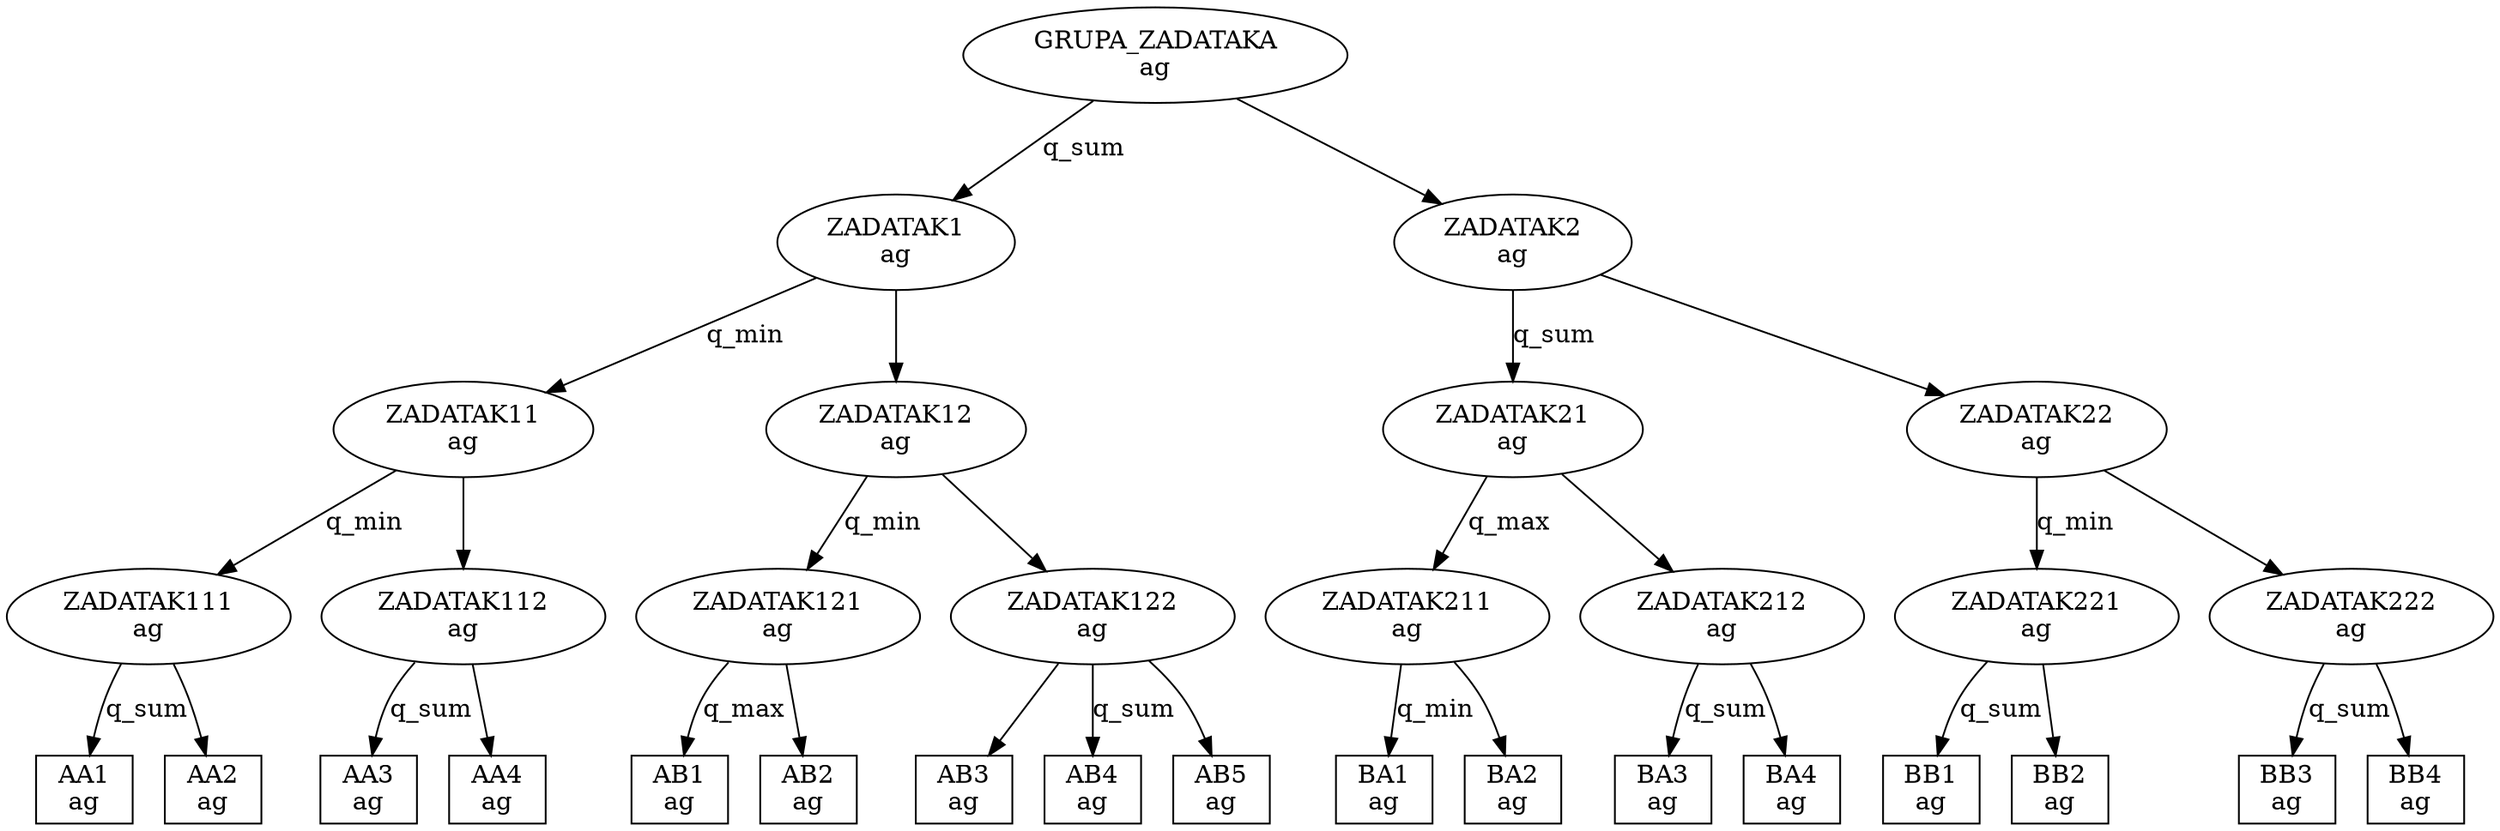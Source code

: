 digraph BST {
	"GRUPA_ZADATAKA" [label="GRUPA_ZADATAKA\nag"]
	"GRUPA_ZADATAKA" -> "ZADATAK1" [label="q_sum"];
	"GRUPA_ZADATAKA" -> "ZADATAK2";
	"ZADATAK1" [label="ZADATAK1\nag"]
	"ZADATAK1" -> "ZADATAK11" [label="q_min"];
	"ZADATAK1" -> "ZADATAK12";
	"ZADATAK11" [label="ZADATAK11\nag"]
	"ZADATAK11" -> "ZADATAK111" [label="q_min"];
	"ZADATAK11" -> "ZADATAK112";
	"ZADATAK111" [label="ZADATAK111\nag"]
	"ZADATAK111" -> "AA1" [label="q_sum"];
	"ZADATAK111" -> "AA2";
	"AA1" [label="AA1\nag",shape=box]
	"AA2" [label="AA2\nag",shape=box]
	"ZADATAK112" [label="ZADATAK112\nag"]
	"ZADATAK112" -> "AA3" [label="q_sum"];
	"ZADATAK112" -> "AA4";
	"AA3" [label="AA3\nag",shape=box]
	"AA4" [label="AA4\nag",shape=box]
	"ZADATAK12" [label="ZADATAK12\nag"]
	"ZADATAK12" -> "ZADATAK121" [label="q_min"];
	"ZADATAK12" -> "ZADATAK122";
	"ZADATAK121" [label="ZADATAK121\nag"]
	"ZADATAK121" -> "AB1" [label="q_max"];
	"ZADATAK121" -> "AB2";
	"AB1" [label="AB1\nag",shape=box]
	"AB2" [label="AB2\nag",shape=box]
	"ZADATAK122" [label="ZADATAK122\nag"]
	"ZADATAK122" -> "AB3";
	"ZADATAK122" -> "AB4" [label="q_sum"];
	"ZADATAK122" -> "AB5";
	"AB3" [label="AB3\nag",shape=box]
	"AB4" [label="AB4\nag",shape=box]
	"AB5" [label="AB5\nag",shape=box]
	"ZADATAK2" [label="ZADATAK2\nag"]
	"ZADATAK2" -> "ZADATAK21" [label="q_sum"];
	"ZADATAK2" -> "ZADATAK22";
	"ZADATAK21" [label="ZADATAK21\nag"]
	"ZADATAK21" -> "ZADATAK211" [label="q_max"];
	"ZADATAK21" -> "ZADATAK212";
	"ZADATAK211" [label="ZADATAK211\nag"]
	"ZADATAK211" -> "BA1" [label="q_min"];
	"ZADATAK211" -> "BA2";
	"BA1" [label="BA1\nag",shape=box]
	"BA2" [label="BA2\nag",shape=box]
	"ZADATAK212" [label="ZADATAK212\nag"]
	"ZADATAK212" -> "BA3" [label="q_sum"];
	"ZADATAK212" -> "BA4";
	"BA3" [label="BA3\nag",shape=box]
	"BA4" [label="BA4\nag",shape=box]
	"ZADATAK22" [label="ZADATAK22\nag"]
	"ZADATAK22" -> "ZADATAK221" [label="q_min"];
	"ZADATAK22" -> "ZADATAK222";
	"ZADATAK221" [label="ZADATAK221\nag"]
	"ZADATAK221" -> "BB1" [label="q_sum"];
	"ZADATAK221" -> "BB2";
	"BB1" [label="BB1\nag",shape=box]
	"BB2" [label="BB2\nag",shape=box]
	"ZADATAK222" [label="ZADATAK222\nag"]
	"ZADATAK222" -> "BB3" [label="q_sum"];
	"ZADATAK222" -> "BB4";
	"BB3" [label="BB3\nag",shape=box]
	"BB4" [label="BB4\nag",shape=box]
}
